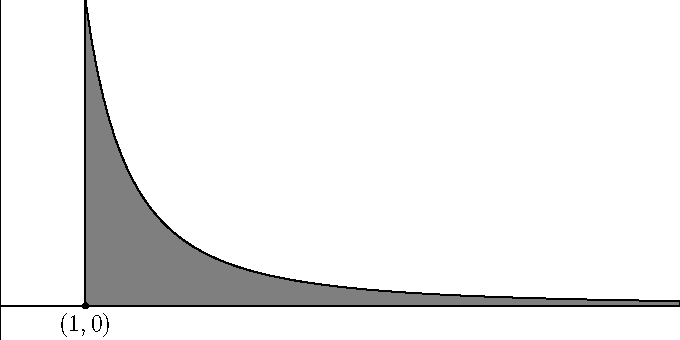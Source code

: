 size(12cm,6cm,IgnoreAspect);
import contour;
import graph;
xaxis();
yaxis();

real f(real x) {return 1/(x^2);}
filldraw((1,0)--(graph(f,1,8))--(8,0)--cycle,grey);

dot("$(1,0)$",(1,0),S);
